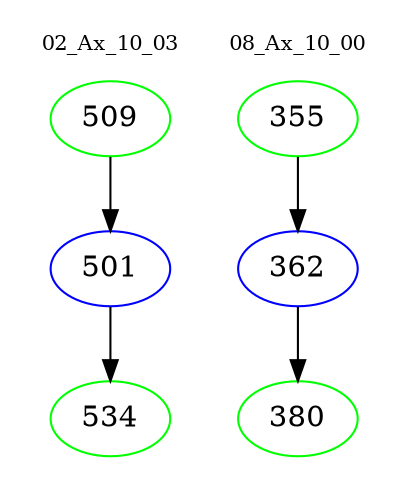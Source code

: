 digraph{
subgraph cluster_0 {
color = white
label = "02_Ax_10_03";
fontsize=10;
T0_509 [label="509", color="green"]
T0_509 -> T0_501 [color="black"]
T0_501 [label="501", color="blue"]
T0_501 -> T0_534 [color="black"]
T0_534 [label="534", color="green"]
}
subgraph cluster_1 {
color = white
label = "08_Ax_10_00";
fontsize=10;
T1_355 [label="355", color="green"]
T1_355 -> T1_362 [color="black"]
T1_362 [label="362", color="blue"]
T1_362 -> T1_380 [color="black"]
T1_380 [label="380", color="green"]
}
}
